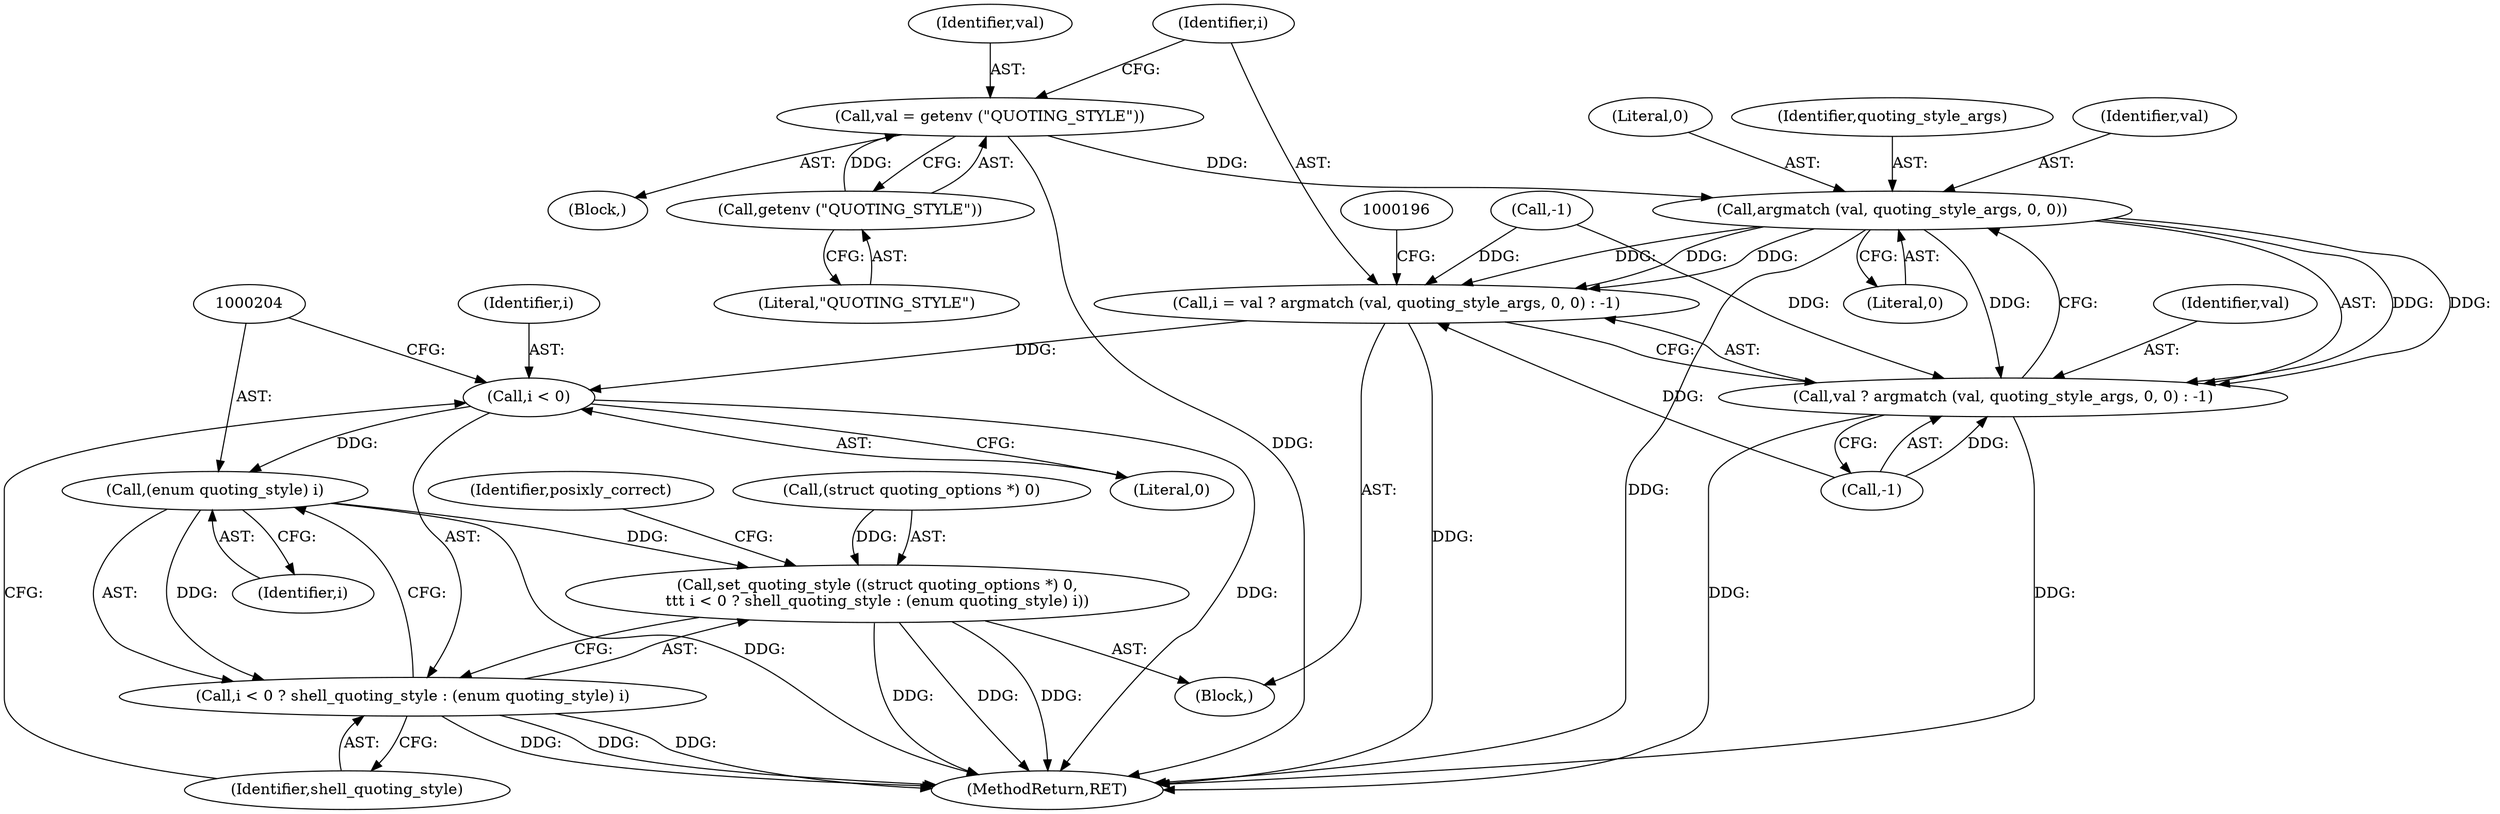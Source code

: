 digraph "0_savannah_17953b5893f7c9835f0dd2a704ba04e0371d2cbd@API" {
"1000177" [label="(Call,val = getenv (\"QUOTING_STYLE\"))"];
"1000179" [label="(Call,getenv (\"QUOTING_STYLE\"))"];
"1000187" [label="(Call,argmatch (val, quoting_style_args, 0, 0))"];
"1000183" [label="(Call,i = val ? argmatch (val, quoting_style_args, 0, 0) : -1)"];
"1000199" [label="(Call,i < 0)"];
"1000203" [label="(Call,(enum quoting_style) i)"];
"1000194" [label="(Call,set_quoting_style ((struct quoting_options *) 0,\n\t\t\t i < 0 ? shell_quoting_style : (enum quoting_style) i))"];
"1000198" [label="(Call,i < 0 ? shell_quoting_style : (enum quoting_style) i)"];
"1000185" [label="(Call,val ? argmatch (val, quoting_style_args, 0, 0) : -1)"];
"1000190" [label="(Literal,0)"];
"1000177" [label="(Call,val = getenv (\"QUOTING_STYLE\"))"];
"1000194" [label="(Call,set_quoting_style ((struct quoting_options *) 0,\n\t\t\t i < 0 ? shell_quoting_style : (enum quoting_style) i))"];
"1000192" [label="(Call,-1)"];
"1000200" [label="(Identifier,i)"];
"1000186" [label="(Identifier,val)"];
"1000184" [label="(Identifier,i)"];
"1000203" [label="(Call,(enum quoting_style) i)"];
"1000195" [label="(Call,(struct quoting_options *) 0)"];
"1000191" [label="(Literal,0)"];
"1000198" [label="(Call,i < 0 ? shell_quoting_style : (enum quoting_style) i)"];
"1000187" [label="(Call,argmatch (val, quoting_style_args, 0, 0))"];
"1000311" [label="(MethodReturn,RET)"];
"1000183" [label="(Call,i = val ? argmatch (val, quoting_style_args, 0, 0) : -1)"];
"1000126" [label="(Block,)"];
"1000178" [label="(Identifier,val)"];
"1000205" [label="(Identifier,i)"];
"1000201" [label="(Literal,0)"];
"1000189" [label="(Identifier,quoting_style_args)"];
"1000175" [label="(Call,-1)"];
"1000180" [label="(Literal,\"QUOTING_STYLE\")"];
"1000188" [label="(Identifier,val)"];
"1000179" [label="(Call,getenv (\"QUOTING_STYLE\"))"];
"1000181" [label="(Block,)"];
"1000202" [label="(Identifier,shell_quoting_style)"];
"1000185" [label="(Call,val ? argmatch (val, quoting_style_args, 0, 0) : -1)"];
"1000199" [label="(Call,i < 0)"];
"1000207" [label="(Identifier,posixly_correct)"];
"1000177" -> "1000126"  [label="AST: "];
"1000177" -> "1000179"  [label="CFG: "];
"1000178" -> "1000177"  [label="AST: "];
"1000179" -> "1000177"  [label="AST: "];
"1000184" -> "1000177"  [label="CFG: "];
"1000177" -> "1000311"  [label="DDG: "];
"1000179" -> "1000177"  [label="DDG: "];
"1000177" -> "1000187"  [label="DDG: "];
"1000179" -> "1000180"  [label="CFG: "];
"1000180" -> "1000179"  [label="AST: "];
"1000187" -> "1000185"  [label="AST: "];
"1000187" -> "1000191"  [label="CFG: "];
"1000188" -> "1000187"  [label="AST: "];
"1000189" -> "1000187"  [label="AST: "];
"1000190" -> "1000187"  [label="AST: "];
"1000191" -> "1000187"  [label="AST: "];
"1000185" -> "1000187"  [label="CFG: "];
"1000187" -> "1000311"  [label="DDG: "];
"1000187" -> "1000183"  [label="DDG: "];
"1000187" -> "1000183"  [label="DDG: "];
"1000187" -> "1000183"  [label="DDG: "];
"1000187" -> "1000185"  [label="DDG: "];
"1000187" -> "1000185"  [label="DDG: "];
"1000187" -> "1000185"  [label="DDG: "];
"1000183" -> "1000181"  [label="AST: "];
"1000183" -> "1000185"  [label="CFG: "];
"1000184" -> "1000183"  [label="AST: "];
"1000185" -> "1000183"  [label="AST: "];
"1000196" -> "1000183"  [label="CFG: "];
"1000183" -> "1000311"  [label="DDG: "];
"1000192" -> "1000183"  [label="DDG: "];
"1000175" -> "1000183"  [label="DDG: "];
"1000183" -> "1000199"  [label="DDG: "];
"1000199" -> "1000198"  [label="AST: "];
"1000199" -> "1000201"  [label="CFG: "];
"1000200" -> "1000199"  [label="AST: "];
"1000201" -> "1000199"  [label="AST: "];
"1000202" -> "1000199"  [label="CFG: "];
"1000204" -> "1000199"  [label="CFG: "];
"1000199" -> "1000311"  [label="DDG: "];
"1000199" -> "1000203"  [label="DDG: "];
"1000203" -> "1000198"  [label="AST: "];
"1000203" -> "1000205"  [label="CFG: "];
"1000204" -> "1000203"  [label="AST: "];
"1000205" -> "1000203"  [label="AST: "];
"1000198" -> "1000203"  [label="CFG: "];
"1000203" -> "1000311"  [label="DDG: "];
"1000203" -> "1000194"  [label="DDG: "];
"1000203" -> "1000198"  [label="DDG: "];
"1000194" -> "1000181"  [label="AST: "];
"1000194" -> "1000198"  [label="CFG: "];
"1000195" -> "1000194"  [label="AST: "];
"1000198" -> "1000194"  [label="AST: "];
"1000207" -> "1000194"  [label="CFG: "];
"1000194" -> "1000311"  [label="DDG: "];
"1000194" -> "1000311"  [label="DDG: "];
"1000194" -> "1000311"  [label="DDG: "];
"1000195" -> "1000194"  [label="DDG: "];
"1000198" -> "1000202"  [label="CFG: "];
"1000202" -> "1000198"  [label="AST: "];
"1000198" -> "1000311"  [label="DDG: "];
"1000198" -> "1000311"  [label="DDG: "];
"1000198" -> "1000311"  [label="DDG: "];
"1000185" -> "1000192"  [label="CFG: "];
"1000186" -> "1000185"  [label="AST: "];
"1000192" -> "1000185"  [label="AST: "];
"1000185" -> "1000311"  [label="DDG: "];
"1000185" -> "1000311"  [label="DDG: "];
"1000192" -> "1000185"  [label="DDG: "];
"1000175" -> "1000185"  [label="DDG: "];
}
